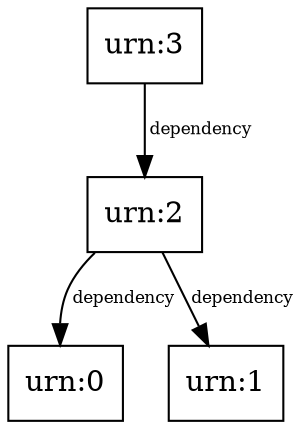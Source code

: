 digraph TagDependencies1 {
	node [shape=box]
	tag0 [label="urn:0"];
	tag1 [label="urn:1"];
	tag2 [label="urn:2"];
	tag3 [label="urn:3"];
	tag3 -> tag2 [label=" dependency ", fontsize=8];
	tag2 -> tag1 [label=" dependency ", fontsize=8];
	tag2 -> tag0 [label=" dependency ", fontsize=8];
}